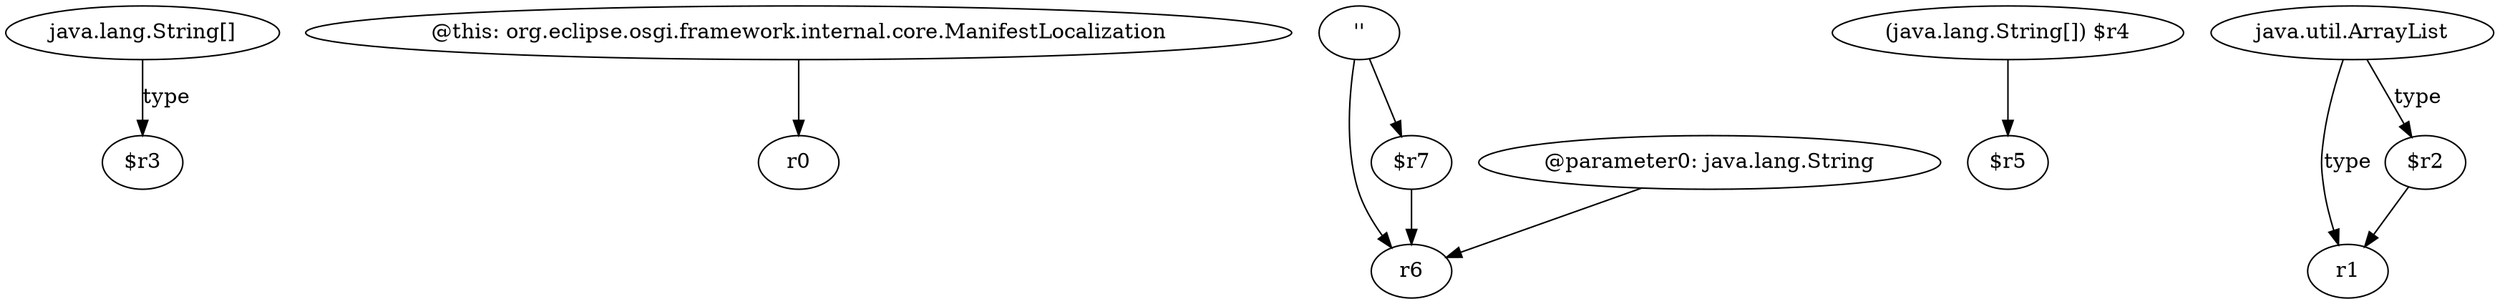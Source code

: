 digraph g {
0[label="java.lang.String[]"]
1[label="$r3"]
0->1[label="type"]
2[label="@this: org.eclipse.osgi.framework.internal.core.ManifestLocalization"]
3[label="r0"]
2->3[label=""]
4[label="''"]
5[label="r6"]
4->5[label=""]
6[label="$r7"]
6->5[label=""]
7[label="(java.lang.String[]) $r4"]
8[label="$r5"]
7->8[label=""]
9[label="java.util.ArrayList"]
10[label="r1"]
9->10[label="type"]
11[label="$r2"]
9->11[label="type"]
11->10[label=""]
12[label="@parameter0: java.lang.String"]
12->5[label=""]
4->6[label=""]
}
